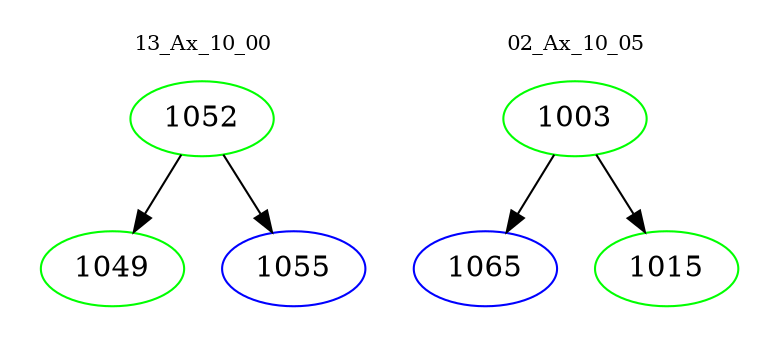 digraph{
subgraph cluster_0 {
color = white
label = "13_Ax_10_00";
fontsize=10;
T0_1052 [label="1052", color="green"]
T0_1052 -> T0_1049 [color="black"]
T0_1049 [label="1049", color="green"]
T0_1052 -> T0_1055 [color="black"]
T0_1055 [label="1055", color="blue"]
}
subgraph cluster_1 {
color = white
label = "02_Ax_10_05";
fontsize=10;
T1_1003 [label="1003", color="green"]
T1_1003 -> T1_1065 [color="black"]
T1_1065 [label="1065", color="blue"]
T1_1003 -> T1_1015 [color="black"]
T1_1015 [label="1015", color="green"]
}
}
